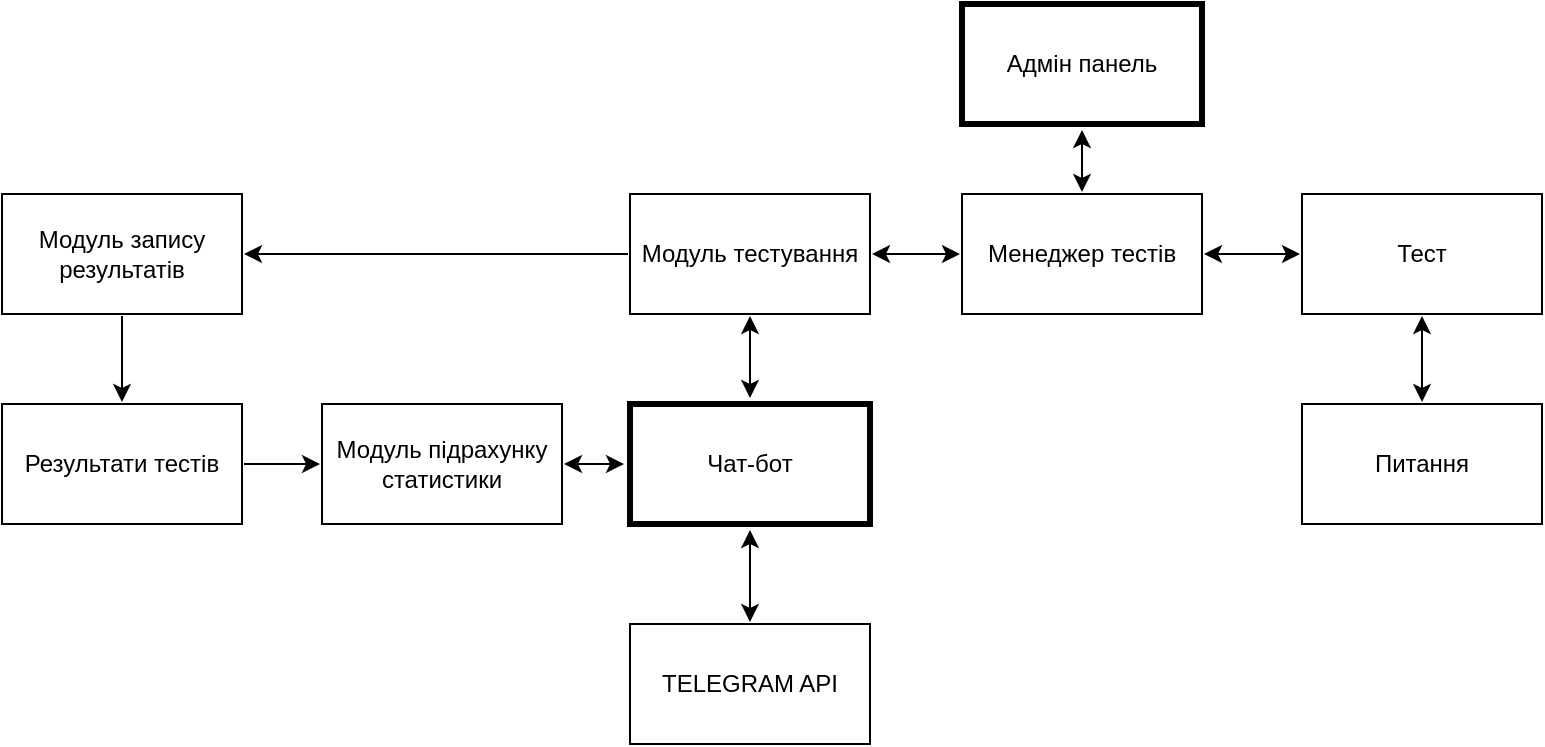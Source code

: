 <mxfile>
    <diagram name="Сторінка-1" id="bB6b5Yj00dWDQgtBOIpf">
        <mxGraphModel dx="1032" dy="564" grid="1" gridSize="10" guides="1" tooltips="1" connect="1" arrows="1" fold="1" page="1" pageScale="1" pageWidth="827" pageHeight="1169" math="0" shadow="0">
            <root>
                <mxCell id="0"/>
                <mxCell id="1" parent="0"/>
                <mxCell id="abvs9NKfWToayJoQcnZ2-1" value="Питання" style="rounded=0;whiteSpace=wrap;html=1;perimeterSpacing=1;" parent="1" vertex="1">
                    <mxGeometry x="690" y="660" width="120" height="60" as="geometry"/>
                </mxCell>
                <mxCell id="abvs9NKfWToayJoQcnZ2-2" value="Результати тестів" style="rounded=0;whiteSpace=wrap;html=1;perimeterSpacing=1;" parent="1" vertex="1">
                    <mxGeometry x="40" y="660" width="120" height="60" as="geometry"/>
                </mxCell>
                <mxCell id="abvs9NKfWToayJoQcnZ2-3" value="Менеджер тестів" style="rounded=0;whiteSpace=wrap;html=1;strokeWidth=1;perimeterSpacing=1;" parent="1" vertex="1">
                    <mxGeometry x="520" y="555" width="120" height="60" as="geometry"/>
                </mxCell>
                <mxCell id="abvs9NKfWToayJoQcnZ2-4" value="Модуль тестування" style="rounded=0;whiteSpace=wrap;html=1;perimeterSpacing=1;" parent="1" vertex="1">
                    <mxGeometry x="354" y="555" width="120" height="60" as="geometry"/>
                </mxCell>
                <mxCell id="abvs9NKfWToayJoQcnZ2-5" value="Модуль запису результатів" style="rounded=0;whiteSpace=wrap;html=1;perimeterSpacing=1;" parent="1" vertex="1">
                    <mxGeometry x="40" y="555" width="120" height="60" as="geometry"/>
                </mxCell>
                <mxCell id="abvs9NKfWToayJoQcnZ2-6" value="Модуль підрахунку статистики" style="rounded=0;whiteSpace=wrap;html=1;perimeterSpacing=1;" parent="1" vertex="1">
                    <mxGeometry x="200" y="660" width="120" height="60" as="geometry"/>
                </mxCell>
                <mxCell id="abvs9NKfWToayJoQcnZ2-7" value="Чат-бот" style="rounded=0;whiteSpace=wrap;html=1;strokeWidth=3;perimeterSpacing=3;" parent="1" vertex="1">
                    <mxGeometry x="354" y="660" width="120" height="60" as="geometry"/>
                </mxCell>
                <mxCell id="abvs9NKfWToayJoQcnZ2-8" value="" style="endArrow=classic;html=1;rounded=0;entryX=0.5;entryY=0;entryDx=0;entryDy=0;exitX=0.5;exitY=1;exitDx=0;exitDy=0;" parent="1" source="abvs9NKfWToayJoQcnZ2-5" target="abvs9NKfWToayJoQcnZ2-2" edge="1">
                    <mxGeometry width="50" height="50" relative="1" as="geometry">
                        <mxPoint x="390" y="630" as="sourcePoint"/>
                        <mxPoint x="440" y="580" as="targetPoint"/>
                    </mxGeometry>
                </mxCell>
                <mxCell id="abvs9NKfWToayJoQcnZ2-10" value="" style="endArrow=classic;html=1;rounded=0;exitX=1;exitY=0.5;exitDx=0;exitDy=0;entryX=0;entryY=0.5;entryDx=0;entryDy=0;" parent="1" source="abvs9NKfWToayJoQcnZ2-2" target="abvs9NKfWToayJoQcnZ2-6" edge="1">
                    <mxGeometry width="50" height="50" relative="1" as="geometry">
                        <mxPoint x="390" y="630" as="sourcePoint"/>
                        <mxPoint x="440" y="580" as="targetPoint"/>
                    </mxGeometry>
                </mxCell>
                <mxCell id="abvs9NKfWToayJoQcnZ2-11" value="" style="endArrow=classic;startArrow=classic;html=1;rounded=0;exitX=0.5;exitY=0;exitDx=0;exitDy=0;entryX=0.5;entryY=1;entryDx=0;entryDy=0;" parent="1" source="abvs9NKfWToayJoQcnZ2-7" target="abvs9NKfWToayJoQcnZ2-4" edge="1">
                    <mxGeometry width="50" height="50" relative="1" as="geometry">
                        <mxPoint x="390" y="630" as="sourcePoint"/>
                        <mxPoint x="440" y="580" as="targetPoint"/>
                    </mxGeometry>
                </mxCell>
                <mxCell id="abvs9NKfWToayJoQcnZ2-12" value="" style="endArrow=classic;startArrow=classic;html=1;rounded=0;exitX=1;exitY=0.5;exitDx=0;exitDy=0;entryX=0;entryY=0.5;entryDx=0;entryDy=0;" parent="1" source="abvs9NKfWToayJoQcnZ2-6" target="abvs9NKfWToayJoQcnZ2-7" edge="1">
                    <mxGeometry width="50" height="50" relative="1" as="geometry">
                        <mxPoint x="390" y="630" as="sourcePoint"/>
                        <mxPoint x="440" y="580" as="targetPoint"/>
                    </mxGeometry>
                </mxCell>
                <mxCell id="abvs9NKfWToayJoQcnZ2-14" value="" style="endArrow=classic;startArrow=classic;html=1;rounded=0;exitX=0;exitY=0.5;exitDx=0;exitDy=0;entryX=1;entryY=0.5;entryDx=0;entryDy=0;" parent="1" source="abvs9NKfWToayJoQcnZ2-3" target="abvs9NKfWToayJoQcnZ2-4" edge="1">
                    <mxGeometry width="50" height="50" relative="1" as="geometry">
                        <mxPoint x="390" y="630" as="sourcePoint"/>
                        <mxPoint x="440" y="580" as="targetPoint"/>
                    </mxGeometry>
                </mxCell>
                <mxCell id="abvs9NKfWToayJoQcnZ2-15" value="" style="endArrow=classic;html=1;rounded=0;exitX=0;exitY=0.5;exitDx=0;exitDy=0;entryX=1;entryY=0.5;entryDx=0;entryDy=0;" parent="1" source="abvs9NKfWToayJoQcnZ2-4" target="abvs9NKfWToayJoQcnZ2-5" edge="1">
                    <mxGeometry width="50" height="50" relative="1" as="geometry">
                        <mxPoint x="390" y="630" as="sourcePoint"/>
                        <mxPoint x="440" y="580" as="targetPoint"/>
                    </mxGeometry>
                </mxCell>
                <mxCell id="abvs9NKfWToayJoQcnZ2-19" value="Адмін панель" style="rounded=0;whiteSpace=wrap;html=1;strokeWidth=3;perimeterSpacing=3;" parent="1" vertex="1">
                    <mxGeometry x="520" y="460" width="120" height="60" as="geometry"/>
                </mxCell>
                <mxCell id="abvs9NKfWToayJoQcnZ2-20" value="" style="endArrow=classic;startArrow=classic;html=1;rounded=0;exitX=0.5;exitY=0;exitDx=0;exitDy=0;entryX=0.5;entryY=1;entryDx=0;entryDy=0;" parent="1" source="abvs9NKfWToayJoQcnZ2-3" target="abvs9NKfWToayJoQcnZ2-19" edge="1">
                    <mxGeometry width="50" height="50" relative="1" as="geometry">
                        <mxPoint x="390" y="520" as="sourcePoint"/>
                        <mxPoint x="440" y="470" as="targetPoint"/>
                    </mxGeometry>
                </mxCell>
                <mxCell id="abvs9NKfWToayJoQcnZ2-22" value="TELEGRAM API" style="rounded=0;whiteSpace=wrap;html=1;perimeterSpacing=1;" parent="1" vertex="1">
                    <mxGeometry x="354" y="770" width="120" height="60" as="geometry"/>
                </mxCell>
                <mxCell id="abvs9NKfWToayJoQcnZ2-23" value="" style="endArrow=classic;startArrow=classic;html=1;rounded=0;exitX=0.5;exitY=0;exitDx=0;exitDy=0;entryX=0.5;entryY=1;entryDx=0;entryDy=0;" parent="1" source="abvs9NKfWToayJoQcnZ2-22" target="abvs9NKfWToayJoQcnZ2-7" edge="1">
                    <mxGeometry width="50" height="50" relative="1" as="geometry">
                        <mxPoint x="390" y="630" as="sourcePoint"/>
                        <mxPoint x="440" y="580" as="targetPoint"/>
                    </mxGeometry>
                </mxCell>
                <mxCell id="2" value="Тест&lt;br&gt;" style="rounded=0;whiteSpace=wrap;html=1;perimeterSpacing=1;" parent="1" vertex="1">
                    <mxGeometry x="690" y="555" width="120" height="60" as="geometry"/>
                </mxCell>
                <mxCell id="3" value="" style="endArrow=classic;startArrow=classic;html=1;entryX=0;entryY=0.5;entryDx=0;entryDy=0;exitX=1;exitY=0.5;exitDx=0;exitDy=0;" parent="1" source="abvs9NKfWToayJoQcnZ2-3" target="2" edge="1">
                    <mxGeometry width="50" height="50" relative="1" as="geometry">
                        <mxPoint x="390" y="590" as="sourcePoint"/>
                        <mxPoint x="440" y="540" as="targetPoint"/>
                    </mxGeometry>
                </mxCell>
                <mxCell id="5" value="" style="endArrow=classic;startArrow=classic;html=1;entryX=0.5;entryY=1;entryDx=0;entryDy=0;" parent="1" source="abvs9NKfWToayJoQcnZ2-1" target="2" edge="1">
                    <mxGeometry width="50" height="50" relative="1" as="geometry">
                        <mxPoint x="390" y="590" as="sourcePoint"/>
                        <mxPoint x="440" y="540" as="targetPoint"/>
                    </mxGeometry>
                </mxCell>
            </root>
        </mxGraphModel>
    </diagram>
</mxfile>
